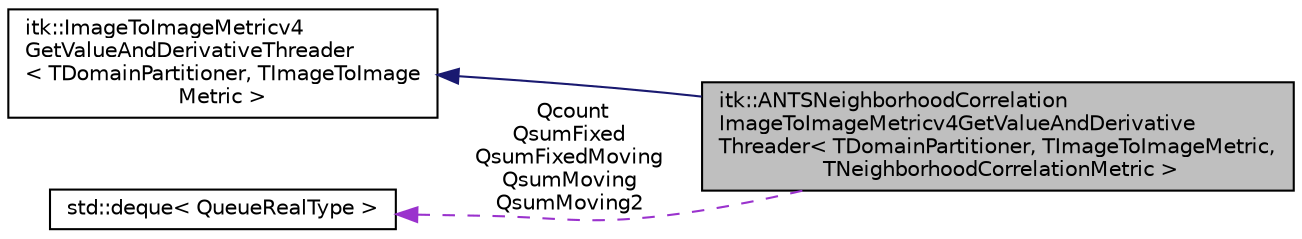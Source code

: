 digraph "itk::ANTSNeighborhoodCorrelationImageToImageMetricv4GetValueAndDerivativeThreader&lt; TDomainPartitioner, TImageToImageMetric, TNeighborhoodCorrelationMetric &gt;"
{
 // LATEX_PDF_SIZE
  edge [fontname="Helvetica",fontsize="10",labelfontname="Helvetica",labelfontsize="10"];
  node [fontname="Helvetica",fontsize="10",shape=record];
  rankdir="LR";
  Node1 [label="itk::ANTSNeighborhoodCorrelation\lImageToImageMetricv4GetValueAndDerivative\lThreader\< TDomainPartitioner, TImageToImageMetric,\l TNeighborhoodCorrelationMetric \>",height=0.2,width=0.4,color="black", fillcolor="grey75", style="filled", fontcolor="black",tooltip="Threading implementation for ANTS CC metric ANTSNeighborhoodCorrelationImageToImageMetricv4 ...."];
  Node2 -> Node1 [dir="back",color="midnightblue",fontsize="10",style="solid",fontname="Helvetica"];
  Node2 [label="itk::ImageToImageMetricv4\lGetValueAndDerivativeThreader\l\< TDomainPartitioner, TImageToImage\lMetric \>",height=0.2,width=0.4,color="black", fillcolor="white", style="filled",URL="$classitk_1_1ImageToImageMetricv4GetValueAndDerivativeThreader.html",tooltip=" "];
  Node3 -> Node1 [dir="back",color="darkorchid3",fontsize="10",style="dashed",label=" Qcount\nQsumFixed\nQsumFixedMoving\nQsumMoving\nQsumMoving2" ,fontname="Helvetica"];
  Node3 [label="std::deque\< QueueRealType \>",height=0.2,width=0.4,color="black", fillcolor="white", style="filled",tooltip=" "];
}
